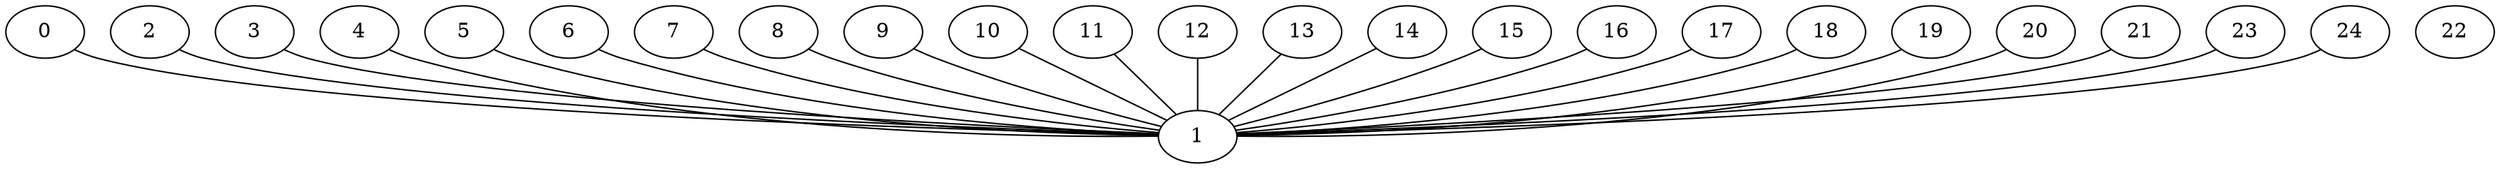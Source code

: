 graph G {
0;
1;
2;
3;
4;
5;
6;
7;
8;
9;
10;
11;
12;
13;
14;
15;
16;
17;
18;
19;
20;
21;
22;
23;
24;
0--1 ;
2--1 ;
6--1 ;
5--1 ;
4--1 ;
3--1 ;
9--1 ;
8--1 ;
7--1 ;
10--1 ;
12--1 ;
11--1 ;
13--1 ;
15--1 ;
14--1 ;
17--1 ;
16--1 ;
18--1 ;
19--1 ;
21--1 ;
20--1 ;
24--1 ;
23--1 ;
}
